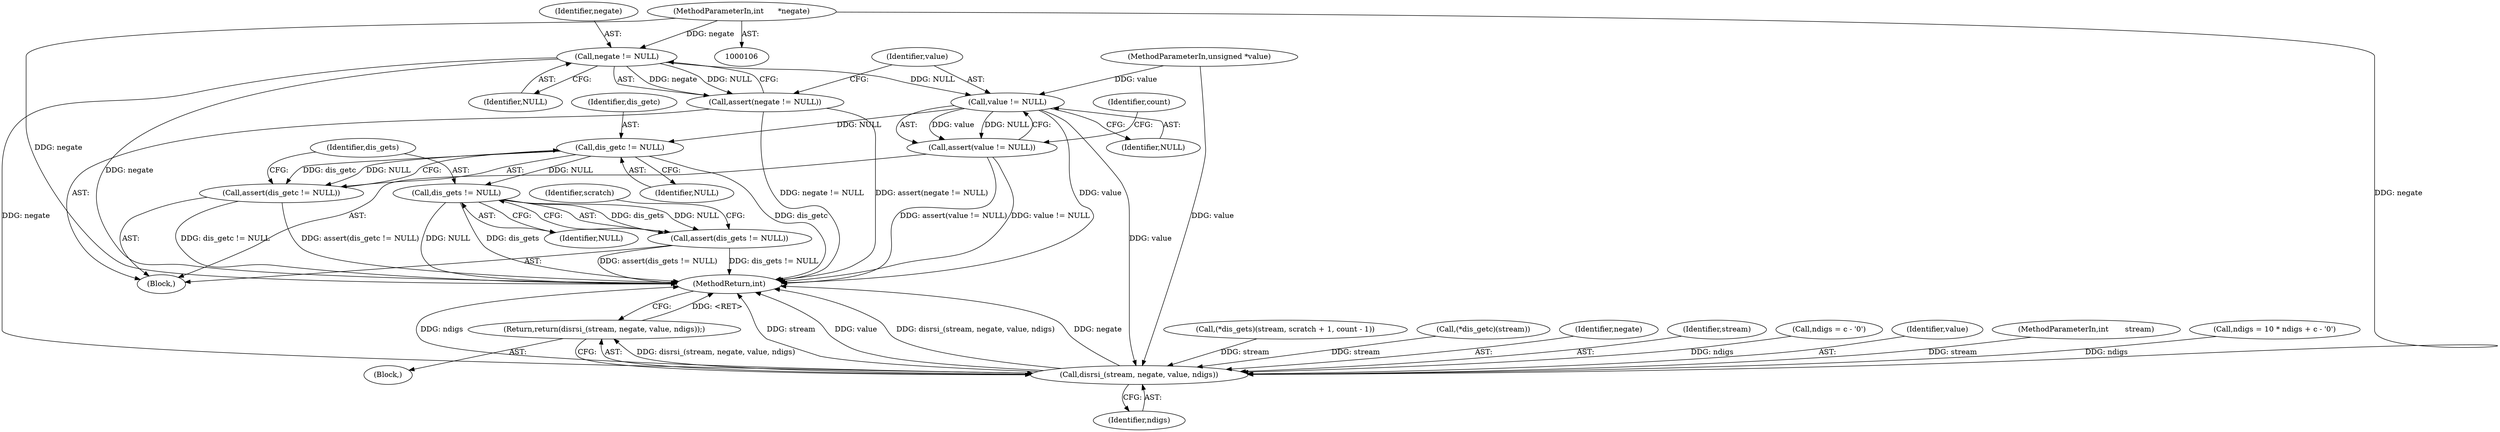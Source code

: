 digraph "0_torque_3ed749263abe3d69fa3626d142a5789dcb5a5684@pointer" {
"1000118" [label="(Call,negate != NULL)"];
"1000108" [label="(MethodParameterIn,int      *negate)"];
"1000117" [label="(Call,assert(negate != NULL))"];
"1000122" [label="(Call,value != NULL)"];
"1000121" [label="(Call,assert(value != NULL))"];
"1000132" [label="(Call,dis_getc != NULL)"];
"1000131" [label="(Call,assert(dis_getc != NULL))"];
"1000136" [label="(Call,dis_gets != NULL)"];
"1000135" [label="(Call,assert(dis_gets != NULL))"];
"1000348" [label="(Call,disrsi_(stream, negate, value, ndigs))"];
"1000347" [label="(Return,return(disrsi_(stream, negate, value, ndigs));)"];
"1000136" [label="(Call,dis_gets != NULL)"];
"1000278" [label="(Call,(*dis_gets)(stream, scratch + 1, count - 1))"];
"1000126" [label="(Identifier,count)"];
"1000171" [label="(Call,(*dis_getc)(stream))"];
"1000135" [label="(Call,assert(dis_gets != NULL))"];
"1000377" [label="(MethodReturn,int)"];
"1000124" [label="(Identifier,NULL)"];
"1000119" [label="(Identifier,negate)"];
"1000133" [label="(Identifier,dis_getc)"];
"1000134" [label="(Identifier,NULL)"];
"1000138" [label="(Identifier,NULL)"];
"1000120" [label="(Identifier,NULL)"];
"1000123" [label="(Identifier,value)"];
"1000121" [label="(Call,assert(value != NULL))"];
"1000350" [label="(Identifier,negate)"];
"1000111" [label="(Block,)"];
"1000108" [label="(MethodParameterIn,int      *negate)"];
"1000131" [label="(Call,assert(dis_getc != NULL))"];
"1000117" [label="(Call,assert(negate != NULL))"];
"1000140" [label="(Identifier,scratch)"];
"1000349" [label="(Identifier,stream)"];
"1000122" [label="(Call,value != NULL)"];
"1000348" [label="(Call,disrsi_(stream, negate, value, ndigs))"];
"1000137" [label="(Identifier,dis_gets)"];
"1000352" [label="(Identifier,ndigs)"];
"1000173" [label="(Block,)"];
"1000266" [label="(Call,ndigs = c - '0')"];
"1000351" [label="(Identifier,value)"];
"1000107" [label="(MethodParameterIn,int       stream)"];
"1000347" [label="(Return,return(disrsi_(stream, negate, value, ndigs));)"];
"1000118" [label="(Call,negate != NULL)"];
"1000109" [label="(MethodParameterIn,unsigned *value)"];
"1000132" [label="(Call,dis_getc != NULL)"];
"1000338" [label="(Call,ndigs = 10 * ndigs + c - '0')"];
"1000118" -> "1000117"  [label="AST: "];
"1000118" -> "1000120"  [label="CFG: "];
"1000119" -> "1000118"  [label="AST: "];
"1000120" -> "1000118"  [label="AST: "];
"1000117" -> "1000118"  [label="CFG: "];
"1000118" -> "1000377"  [label="DDG: negate"];
"1000118" -> "1000117"  [label="DDG: negate"];
"1000118" -> "1000117"  [label="DDG: NULL"];
"1000108" -> "1000118"  [label="DDG: negate"];
"1000118" -> "1000122"  [label="DDG: NULL"];
"1000118" -> "1000348"  [label="DDG: negate"];
"1000108" -> "1000106"  [label="AST: "];
"1000108" -> "1000377"  [label="DDG: negate"];
"1000108" -> "1000348"  [label="DDG: negate"];
"1000117" -> "1000111"  [label="AST: "];
"1000123" -> "1000117"  [label="CFG: "];
"1000117" -> "1000377"  [label="DDG: assert(negate != NULL)"];
"1000117" -> "1000377"  [label="DDG: negate != NULL"];
"1000122" -> "1000121"  [label="AST: "];
"1000122" -> "1000124"  [label="CFG: "];
"1000123" -> "1000122"  [label="AST: "];
"1000124" -> "1000122"  [label="AST: "];
"1000121" -> "1000122"  [label="CFG: "];
"1000122" -> "1000377"  [label="DDG: value"];
"1000122" -> "1000121"  [label="DDG: value"];
"1000122" -> "1000121"  [label="DDG: NULL"];
"1000109" -> "1000122"  [label="DDG: value"];
"1000122" -> "1000132"  [label="DDG: NULL"];
"1000122" -> "1000348"  [label="DDG: value"];
"1000121" -> "1000111"  [label="AST: "];
"1000126" -> "1000121"  [label="CFG: "];
"1000121" -> "1000377"  [label="DDG: assert(value != NULL)"];
"1000121" -> "1000377"  [label="DDG: value != NULL"];
"1000132" -> "1000131"  [label="AST: "];
"1000132" -> "1000134"  [label="CFG: "];
"1000133" -> "1000132"  [label="AST: "];
"1000134" -> "1000132"  [label="AST: "];
"1000131" -> "1000132"  [label="CFG: "];
"1000132" -> "1000377"  [label="DDG: dis_getc"];
"1000132" -> "1000131"  [label="DDG: dis_getc"];
"1000132" -> "1000131"  [label="DDG: NULL"];
"1000132" -> "1000136"  [label="DDG: NULL"];
"1000131" -> "1000111"  [label="AST: "];
"1000137" -> "1000131"  [label="CFG: "];
"1000131" -> "1000377"  [label="DDG: dis_getc != NULL"];
"1000131" -> "1000377"  [label="DDG: assert(dis_getc != NULL)"];
"1000136" -> "1000135"  [label="AST: "];
"1000136" -> "1000138"  [label="CFG: "];
"1000137" -> "1000136"  [label="AST: "];
"1000138" -> "1000136"  [label="AST: "];
"1000135" -> "1000136"  [label="CFG: "];
"1000136" -> "1000377"  [label="DDG: NULL"];
"1000136" -> "1000377"  [label="DDG: dis_gets"];
"1000136" -> "1000135"  [label="DDG: dis_gets"];
"1000136" -> "1000135"  [label="DDG: NULL"];
"1000135" -> "1000111"  [label="AST: "];
"1000140" -> "1000135"  [label="CFG: "];
"1000135" -> "1000377"  [label="DDG: assert(dis_gets != NULL)"];
"1000135" -> "1000377"  [label="DDG: dis_gets != NULL"];
"1000348" -> "1000347"  [label="AST: "];
"1000348" -> "1000352"  [label="CFG: "];
"1000349" -> "1000348"  [label="AST: "];
"1000350" -> "1000348"  [label="AST: "];
"1000351" -> "1000348"  [label="AST: "];
"1000352" -> "1000348"  [label="AST: "];
"1000347" -> "1000348"  [label="CFG: "];
"1000348" -> "1000377"  [label="DDG: stream"];
"1000348" -> "1000377"  [label="DDG: value"];
"1000348" -> "1000377"  [label="DDG: disrsi_(stream, negate, value, ndigs)"];
"1000348" -> "1000377"  [label="DDG: negate"];
"1000348" -> "1000377"  [label="DDG: ndigs"];
"1000348" -> "1000347"  [label="DDG: disrsi_(stream, negate, value, ndigs)"];
"1000171" -> "1000348"  [label="DDG: stream"];
"1000278" -> "1000348"  [label="DDG: stream"];
"1000107" -> "1000348"  [label="DDG: stream"];
"1000109" -> "1000348"  [label="DDG: value"];
"1000338" -> "1000348"  [label="DDG: ndigs"];
"1000266" -> "1000348"  [label="DDG: ndigs"];
"1000347" -> "1000173"  [label="AST: "];
"1000377" -> "1000347"  [label="CFG: "];
"1000347" -> "1000377"  [label="DDG: <RET>"];
}
